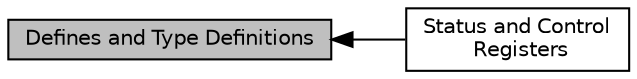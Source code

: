 digraph "Defines and Type Definitions"
{
  edge [fontname="Helvetica",fontsize="10",labelfontname="Helvetica",labelfontsize="10"];
  node [fontname="Helvetica",fontsize="10",shape=box];
  rankdir=LR;
  Node2 [label="Status and Control\l Registers",height=0.2,width=0.4,color="black", fillcolor="white", style="filled",URL="$group__CMSIS__CORE.html",tooltip="Core Register type definitions."];
  Node1 [label="Defines and Type Definitions",height=0.2,width=0.4,color="black", fillcolor="grey75", style="filled", fontcolor="black",tooltip="Type definitions and defines for Cortex-M processor based devices."];
  Node1->Node2 [shape=plaintext, dir="back", style="solid"];
}
